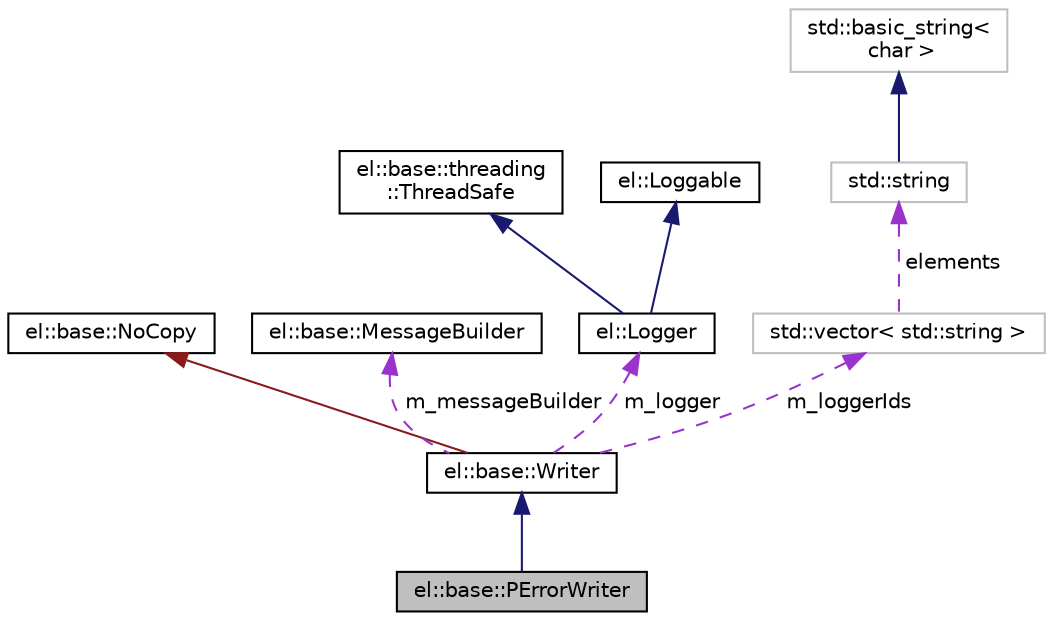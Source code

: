 digraph "el::base::PErrorWriter"
{
  edge [fontname="Helvetica",fontsize="10",labelfontname="Helvetica",labelfontsize="10"];
  node [fontname="Helvetica",fontsize="10",shape=record];
  Node1 [label="el::base::PErrorWriter",height=0.2,width=0.4,color="black", fillcolor="grey75", style="filled", fontcolor="black"];
  Node2 -> Node1 [dir="back",color="midnightblue",fontsize="10",style="solid",fontname="Helvetica"];
  Node2 [label="el::base::Writer",height=0.2,width=0.4,color="black", fillcolor="white", style="filled",URL="$d1/d84/a00097.html",tooltip="Main entry point of each logging. "];
  Node3 -> Node2 [dir="back",color="firebrick4",fontsize="10",style="solid",fontname="Helvetica"];
  Node3 [label="el::base::NoCopy",height=0.2,width=0.4,color="black", fillcolor="white", style="filled",URL="$d3/d8b/a00059.html",tooltip="Internal helper class that prevent copy constructor for class. "];
  Node4 -> Node2 [dir="back",color="darkorchid3",fontsize="10",style="dashed",label=" m_messageBuilder" ,fontname="Helvetica"];
  Node4 [label="el::base::MessageBuilder",height=0.2,width=0.4,color="black", fillcolor="white", style="filled",URL="$d1/d84/a00052.html"];
  Node5 -> Node2 [dir="back",color="darkorchid3",fontsize="10",style="dashed",label=" m_logger" ,fontname="Helvetica"];
  Node5 [label="el::Logger",height=0.2,width=0.4,color="black", fillcolor="white", style="filled",URL="$d4/dca/a00048.html",tooltip="Represents a logger holding ID and configurations we need to write logs. "];
  Node6 -> Node5 [dir="back",color="midnightblue",fontsize="10",style="solid",fontname="Helvetica"];
  Node6 [label="el::base::threading\l::ThreadSafe",height=0.2,width=0.4,color="black", fillcolor="white", style="filled",URL="$da/d82/a00091.html",tooltip="Base of thread safe class, this class is inheritable-only. "];
  Node7 -> Node5 [dir="back",color="midnightblue",fontsize="10",style="solid",fontname="Helvetica"];
  Node7 [label="el::Loggable",height=0.2,width=0.4,color="black", fillcolor="white", style="filled",URL="$d6/d2d/a00047.html",tooltip="Base of Easylogging++ friendly class. "];
  Node8 -> Node2 [dir="back",color="darkorchid3",fontsize="10",style="dashed",label=" m_loggerIds" ,fontname="Helvetica"];
  Node8 [label="std::vector\< std::string \>",height=0.2,width=0.4,color="grey75", fillcolor="white", style="filled"];
  Node9 -> Node8 [dir="back",color="darkorchid3",fontsize="10",style="dashed",label=" elements" ,fontname="Helvetica"];
  Node9 [label="std::string",height=0.2,width=0.4,color="grey75", fillcolor="white", style="filled",tooltip="STL class. "];
  Node10 -> Node9 [dir="back",color="midnightblue",fontsize="10",style="solid",fontname="Helvetica"];
  Node10 [label="std::basic_string\<\l char \>",height=0.2,width=0.4,color="grey75", fillcolor="white", style="filled",tooltip="STL class. "];
}
